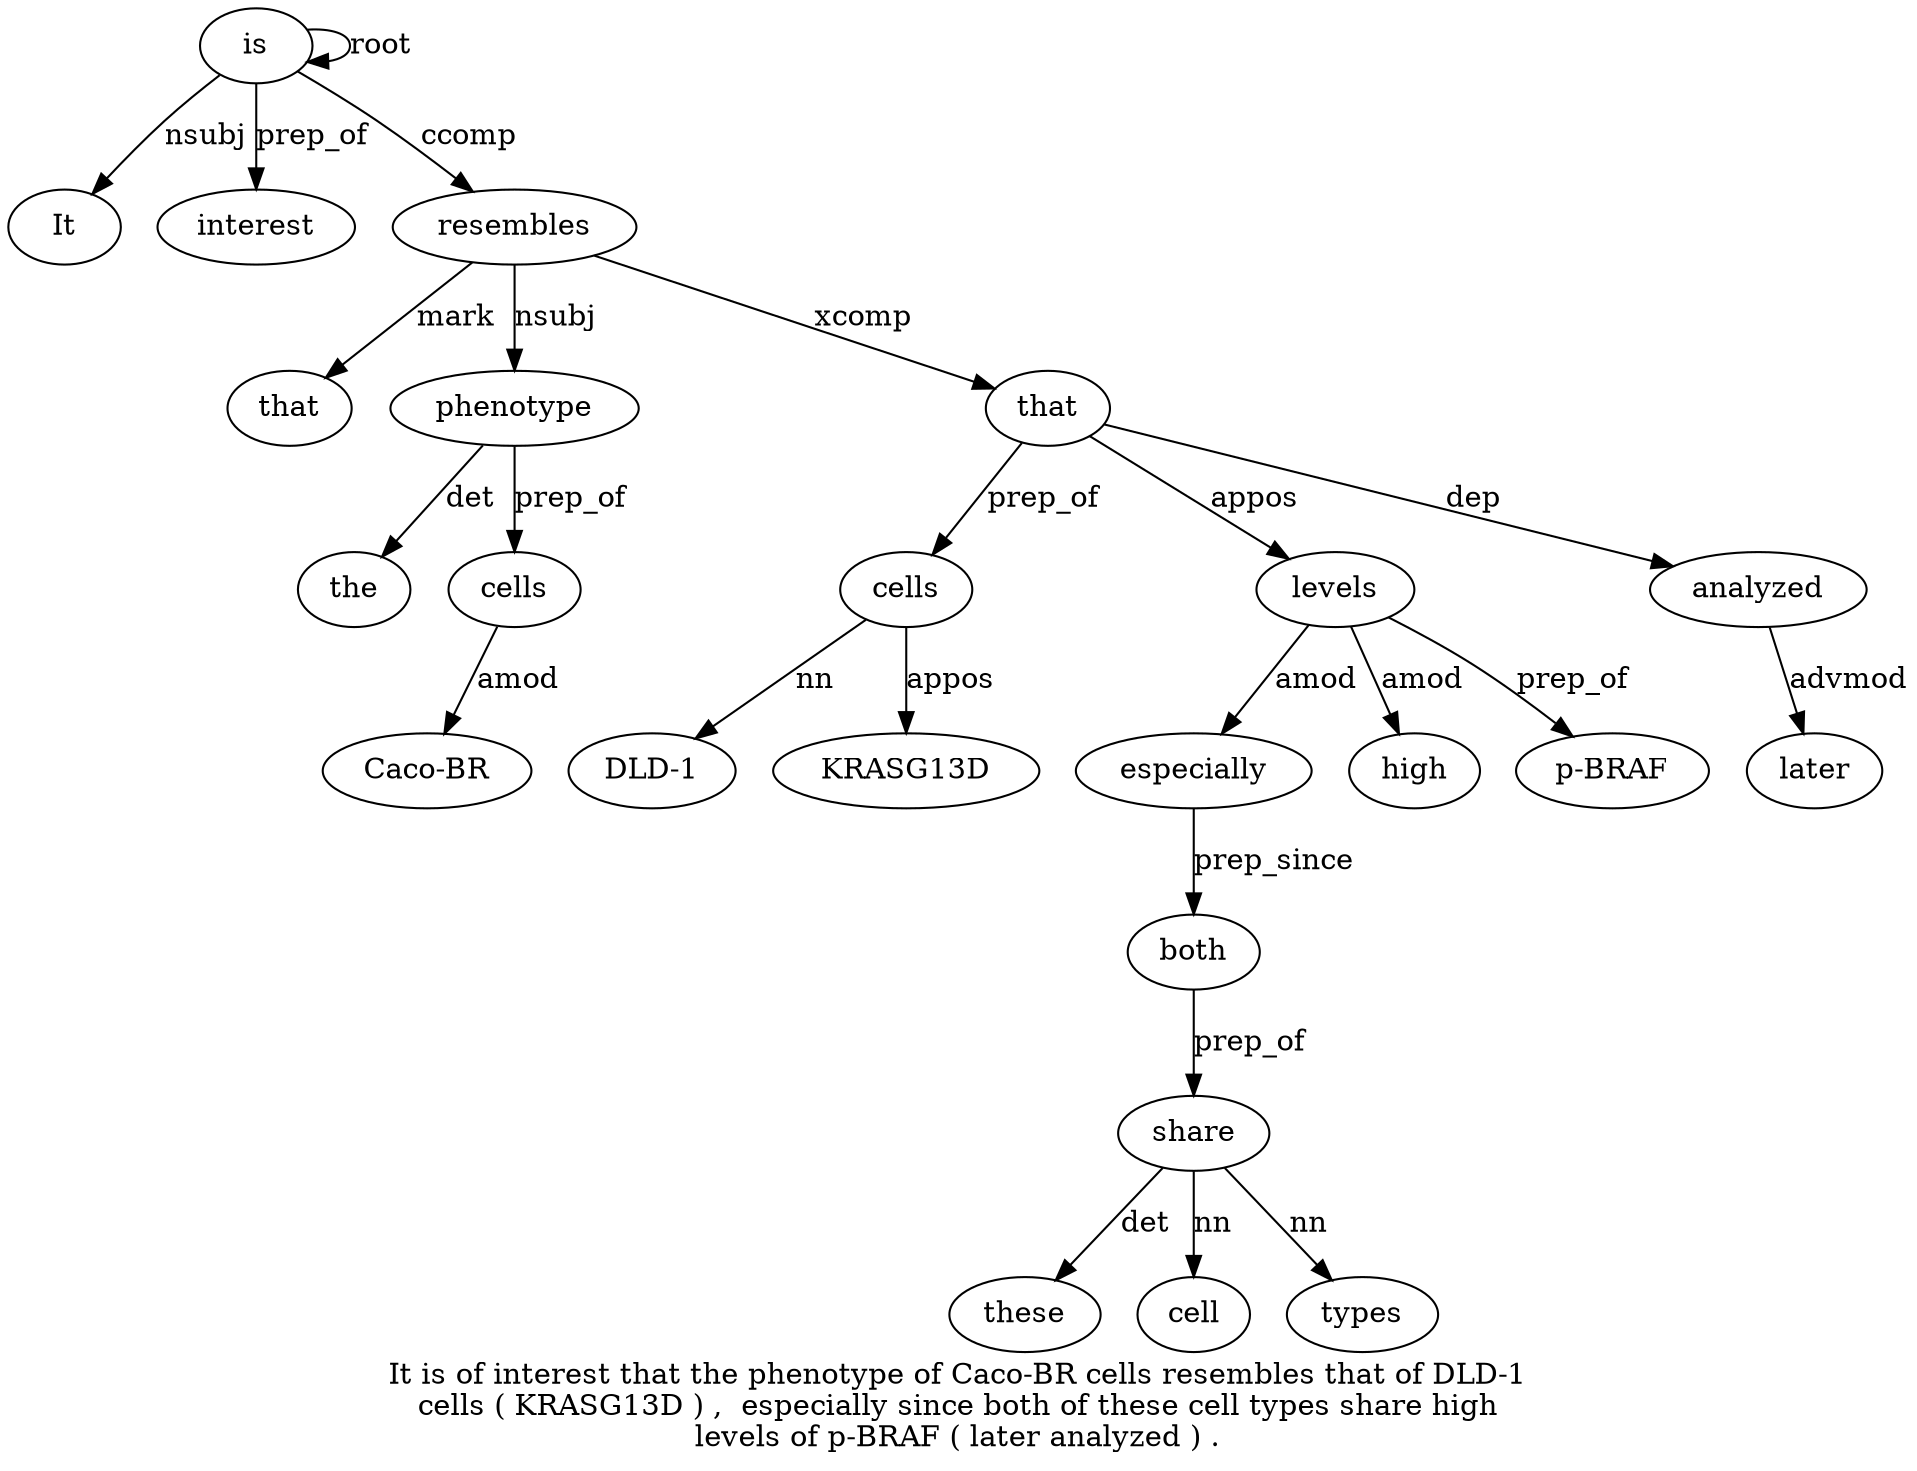 digraph "It is of interest that the phenotype of Caco-BR cells resembles that of DLD-1 cells ( KRASG13D ) ,  especially since both of these cell types share high levels of p-BRAF ( later analyzed ) ." {
label="It is of interest that the phenotype of Caco-BR cells resembles that of DLD-1
cells ( KRASG13D ) ,  especially since both of these cell types share high
levels of p-BRAF ( later analyzed ) .";
is2 [style=filled, fillcolor=white, label=is];
It1 [style=filled, fillcolor=white, label=It];
is2 -> It1  [label=nsubj];
is2 -> is2  [label=root];
interest4 [style=filled, fillcolor=white, label=interest];
is2 -> interest4  [label=prep_of];
resembles11 [style=filled, fillcolor=white, label=resembles];
that5 [style=filled, fillcolor=white, label=that];
resembles11 -> that5  [label=mark];
phenotype7 [style=filled, fillcolor=white, label=phenotype];
the6 [style=filled, fillcolor=white, label=the];
phenotype7 -> the6  [label=det];
resembles11 -> phenotype7  [label=nsubj];
cells10 [style=filled, fillcolor=white, label=cells];
"Caco-BR9" [style=filled, fillcolor=white, label="Caco-BR"];
cells10 -> "Caco-BR9"  [label=amod];
phenotype7 -> cells10  [label=prep_of];
is2 -> resembles11  [label=ccomp];
that12 [style=filled, fillcolor=white, label=that];
resembles11 -> that12  [label=xcomp];
cells15 [style=filled, fillcolor=white, label=cells];
"DLD-14" [style=filled, fillcolor=white, label="DLD-1"];
cells15 -> "DLD-14"  [label=nn];
that12 -> cells15  [label=prep_of];
KRASG13D17 [style=filled, fillcolor=white, label=KRASG13D];
cells15 -> KRASG13D17  [label=appos];
levels29 [style=filled, fillcolor=white, label=levels];
especially20 [style=filled, fillcolor=white, label=especially];
levels29 -> especially20  [label=amod];
both22 [style=filled, fillcolor=white, label=both];
especially20 -> both22  [label=prep_since];
share27 [style=filled, fillcolor=white, label=share];
these24 [style=filled, fillcolor=white, label=these];
share27 -> these24  [label=det];
cell25 [style=filled, fillcolor=white, label=cell];
share27 -> cell25  [label=nn];
types26 [style=filled, fillcolor=white, label=types];
share27 -> types26  [label=nn];
both22 -> share27  [label=prep_of];
high28 [style=filled, fillcolor=white, label=high];
levels29 -> high28  [label=amod];
that12 -> levels29  [label=appos];
"p-BRAF31" [style=filled, fillcolor=white, label="p-BRAF"];
levels29 -> "p-BRAF31"  [label=prep_of];
analyzed34 [style=filled, fillcolor=white, label=analyzed];
later33 [style=filled, fillcolor=white, label=later];
analyzed34 -> later33  [label=advmod];
that12 -> analyzed34  [label=dep];
}
